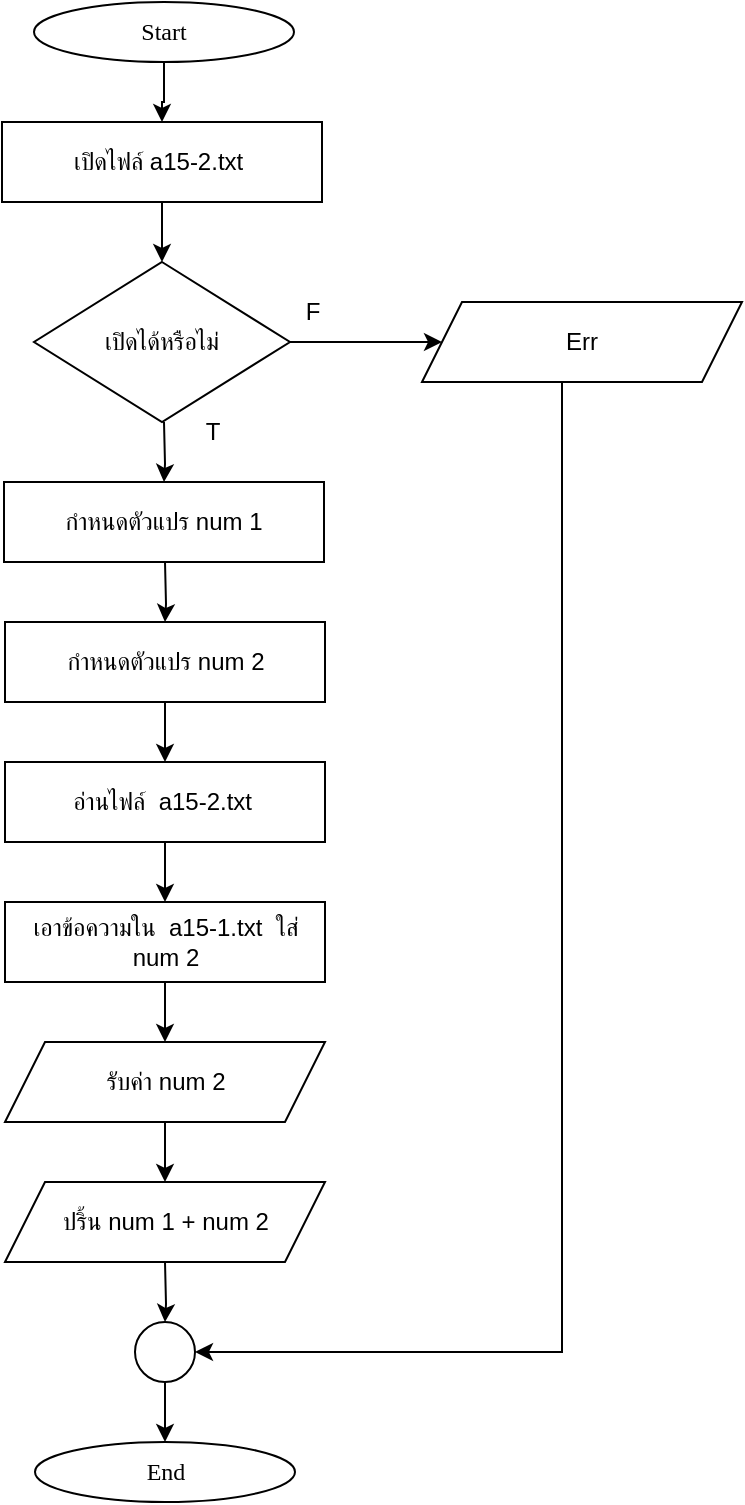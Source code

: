 <mxfile version="25.0.3">
  <diagram name="Page-1" id="Ri_1I_NbojaRylq7Qz1U">
    <mxGraphModel dx="1445" dy="1423" grid="1" gridSize="10" guides="1" tooltips="1" connect="1" arrows="1" fold="1" page="1" pageScale="1" pageWidth="850" pageHeight="1100" math="0" shadow="0">
      <root>
        <mxCell id="0" />
        <mxCell id="1" parent="0" />
        <mxCell id="CR9fjoYsBnIUi-pqQ0-4-1" value="" style="edgeStyle=orthogonalEdgeStyle;rounded=0;orthogonalLoop=1;jettySize=auto;html=1;" edge="1" parent="1" source="CR9fjoYsBnIUi-pqQ0-4-2" target="CR9fjoYsBnIUi-pqQ0-4-4">
          <mxGeometry relative="1" as="geometry" />
        </mxCell>
        <mxCell id="CR9fjoYsBnIUi-pqQ0-4-2" value="&lt;font data-font-src=&quot;https://fonts.googleapis.com/css?family=Sarabun&quot; face=&quot;Sarabun&quot;&gt;Start&lt;/font&gt;" style="ellipse;whiteSpace=wrap;html=1;" vertex="1" parent="1">
          <mxGeometry x="-664.0" y="-1040" width="130" height="30" as="geometry" />
        </mxCell>
        <mxCell id="CR9fjoYsBnIUi-pqQ0-4-3" value="" style="edgeStyle=orthogonalEdgeStyle;rounded=0;orthogonalLoop=1;jettySize=auto;html=1;" edge="1" parent="1" source="CR9fjoYsBnIUi-pqQ0-4-4" target="CR9fjoYsBnIUi-pqQ0-4-7">
          <mxGeometry relative="1" as="geometry" />
        </mxCell>
        <mxCell id="CR9fjoYsBnIUi-pqQ0-4-4" value="เปิดไฟล์&amp;nbsp;a15-2.txt&amp;nbsp;&lt;span style=&quot;color: rgba(0, 0, 0, 0); font-family: monospace; font-size: 0px; text-align: start; text-wrap-mode: nowrap;&quot;&gt;%3CmxGraphModel%3E%3Croot%3E%3CmxCell%20id%3D%220%22%2F%3E%3CmxCell%20id%3D%221%22%20parent%3D%220%22%2F%3E%3CmxCell%20id%3D%222%22%20value%3D%22%E0%B8%81%E0%B8%B3%E0%B8%AB%E0%B8%99%E0%B8%94%E0%B8%95%E0%B8%B1%E0%B8%A7%E0%B9%81%E0%B8%9B%E0%B8%A3%20arr%22%20style%3D%22rounded%3D0%3BwhiteSpace%3Dwrap%3Bhtml%3D1%3B%22%20vertex%3D%221%22%20parent%3D%221%22%3E%3CmxGeometry%20x%3D%22-680%22%20y%3D%22-980%22%20width%3D%22160%22%20height%3D%2240%22%20as%3D%22geometry%22%2F%3E%3C%2FmxCell%3E%3C%2Froot%3E%3C%2FmxGraphModel%3E&lt;/span&gt;" style="rounded=0;whiteSpace=wrap;html=1;" vertex="1" parent="1">
          <mxGeometry x="-680" y="-980" width="160" height="40" as="geometry" />
        </mxCell>
        <mxCell id="CR9fjoYsBnIUi-pqQ0-4-5" value="" style="edgeStyle=orthogonalEdgeStyle;rounded=0;orthogonalLoop=1;jettySize=auto;html=1;" edge="1" parent="1" target="CR9fjoYsBnIUi-pqQ0-4-9">
          <mxGeometry relative="1" as="geometry">
            <mxPoint x="-598.5" y="-760" as="sourcePoint" />
          </mxGeometry>
        </mxCell>
        <mxCell id="CR9fjoYsBnIUi-pqQ0-4-6" value="" style="edgeStyle=orthogonalEdgeStyle;rounded=0;orthogonalLoop=1;jettySize=auto;html=1;" edge="1" parent="1" source="CR9fjoYsBnIUi-pqQ0-4-7" target="CR9fjoYsBnIUi-pqQ0-4-17">
          <mxGeometry relative="1" as="geometry" />
        </mxCell>
        <mxCell id="CR9fjoYsBnIUi-pqQ0-4-7" value="เปิดได้หรือไม่" style="rhombus;whiteSpace=wrap;html=1;" vertex="1" parent="1">
          <mxGeometry x="-664" y="-910" width="128" height="80" as="geometry" />
        </mxCell>
        <mxCell id="CR9fjoYsBnIUi-pqQ0-4-8" value="" style="edgeStyle=orthogonalEdgeStyle;rounded=0;orthogonalLoop=1;jettySize=auto;html=1;" edge="1" parent="1" source="CR9fjoYsBnIUi-pqQ0-4-9" target="CR9fjoYsBnIUi-pqQ0-4-11">
          <mxGeometry relative="1" as="geometry" />
        </mxCell>
        <mxCell id="CR9fjoYsBnIUi-pqQ0-4-9" value="กำหนดตัวแปร num 2" style="rounded=0;whiteSpace=wrap;html=1;" vertex="1" parent="1">
          <mxGeometry x="-678.5" y="-730" width="160" height="40" as="geometry" />
        </mxCell>
        <mxCell id="CR9fjoYsBnIUi-pqQ0-4-10" value="" style="edgeStyle=orthogonalEdgeStyle;rounded=0;orthogonalLoop=1;jettySize=auto;html=1;" edge="1" parent="1" source="CR9fjoYsBnIUi-pqQ0-4-11" target="CR9fjoYsBnIUi-pqQ0-4-13">
          <mxGeometry relative="1" as="geometry" />
        </mxCell>
        <mxCell id="CR9fjoYsBnIUi-pqQ0-4-11" value="อ่านไฟล์&amp;nbsp;&amp;nbsp;a15-2.txt&amp;nbsp;" style="rounded=0;whiteSpace=wrap;html=1;" vertex="1" parent="1">
          <mxGeometry x="-678.5" y="-660" width="160" height="40" as="geometry" />
        </mxCell>
        <mxCell id="CR9fjoYsBnIUi-pqQ0-4-24" value="" style="edgeStyle=orthogonalEdgeStyle;rounded=0;orthogonalLoop=1;jettySize=auto;html=1;" edge="1" parent="1" source="CR9fjoYsBnIUi-pqQ0-4-13" target="CR9fjoYsBnIUi-pqQ0-4-23">
          <mxGeometry relative="1" as="geometry" />
        </mxCell>
        <mxCell id="CR9fjoYsBnIUi-pqQ0-4-13" value="เอาข้อความใน&amp;nbsp;&amp;nbsp;a15-1.txt&amp;nbsp; ใส่ num 2" style="rounded=0;whiteSpace=wrap;html=1;" vertex="1" parent="1">
          <mxGeometry x="-678.5" y="-590" width="160" height="40" as="geometry" />
        </mxCell>
        <mxCell id="CR9fjoYsBnIUi-pqQ0-4-14" value="" style="edgeStyle=orthogonalEdgeStyle;rounded=0;orthogonalLoop=1;jettySize=auto;html=1;" edge="1" parent="1" target="CR9fjoYsBnIUi-pqQ0-4-20">
          <mxGeometry relative="1" as="geometry">
            <mxPoint x="-598.5" y="-410" as="sourcePoint" />
          </mxGeometry>
        </mxCell>
        <mxCell id="CR9fjoYsBnIUi-pqQ0-4-27" style="edgeStyle=orthogonalEdgeStyle;rounded=0;orthogonalLoop=1;jettySize=auto;html=1;entryX=1;entryY=0.5;entryDx=0;entryDy=0;" edge="1" parent="1" source="CR9fjoYsBnIUi-pqQ0-4-17" target="CR9fjoYsBnIUi-pqQ0-4-20">
          <mxGeometry relative="1" as="geometry">
            <Array as="points">
              <mxPoint x="-400" y="-365" />
            </Array>
          </mxGeometry>
        </mxCell>
        <mxCell id="CR9fjoYsBnIUi-pqQ0-4-17" value="Err" style="rounded=0;whiteSpace=wrap;html=1;shape=parallelogram;perimeter=parallelogramPerimeter;fixedSize=1;" vertex="1" parent="1">
          <mxGeometry x="-470" y="-890" width="160" height="40" as="geometry" />
        </mxCell>
        <mxCell id="CR9fjoYsBnIUi-pqQ0-4-18" value="&lt;font data-font-src=&quot;https://fonts.googleapis.com/css?family=Sarabun&quot; face=&quot;Sarabun&quot;&gt;End&lt;/font&gt;" style="ellipse;whiteSpace=wrap;html=1;" vertex="1" parent="1">
          <mxGeometry x="-663.5" y="-320" width="130" height="30" as="geometry" />
        </mxCell>
        <mxCell id="CR9fjoYsBnIUi-pqQ0-4-19" value="" style="edgeStyle=orthogonalEdgeStyle;rounded=0;orthogonalLoop=1;jettySize=auto;html=1;" edge="1" parent="1" source="CR9fjoYsBnIUi-pqQ0-4-20">
          <mxGeometry relative="1" as="geometry">
            <mxPoint x="-598.5" y="-320" as="targetPoint" />
          </mxGeometry>
        </mxCell>
        <mxCell id="CR9fjoYsBnIUi-pqQ0-4-20" value="" style="ellipse;whiteSpace=wrap;html=1;aspect=fixed;" vertex="1" parent="1">
          <mxGeometry x="-613.5" y="-380" width="30" height="30" as="geometry" />
        </mxCell>
        <mxCell id="CR9fjoYsBnIUi-pqQ0-4-21" value="" style="edgeStyle=orthogonalEdgeStyle;rounded=0;orthogonalLoop=1;jettySize=auto;html=1;" edge="1" target="CR9fjoYsBnIUi-pqQ0-4-22" parent="1">
          <mxGeometry relative="1" as="geometry">
            <mxPoint x="-599" y="-830" as="sourcePoint" />
          </mxGeometry>
        </mxCell>
        <mxCell id="CR9fjoYsBnIUi-pqQ0-4-22" value="กำหนดตัวแปร num 1" style="rounded=0;whiteSpace=wrap;html=1;" vertex="1" parent="1">
          <mxGeometry x="-679" y="-800" width="160" height="40" as="geometry" />
        </mxCell>
        <mxCell id="CR9fjoYsBnIUi-pqQ0-4-26" value="" style="edgeStyle=orthogonalEdgeStyle;rounded=0;orthogonalLoop=1;jettySize=auto;html=1;" edge="1" parent="1" source="CR9fjoYsBnIUi-pqQ0-4-23" target="CR9fjoYsBnIUi-pqQ0-4-25">
          <mxGeometry relative="1" as="geometry" />
        </mxCell>
        <mxCell id="CR9fjoYsBnIUi-pqQ0-4-23" value="รับค่า num 2" style="rounded=0;whiteSpace=wrap;html=1;shape=parallelogram;perimeter=parallelogramPerimeter;fixedSize=1;" vertex="1" parent="1">
          <mxGeometry x="-678.5" y="-520" width="160" height="40" as="geometry" />
        </mxCell>
        <mxCell id="CR9fjoYsBnIUi-pqQ0-4-25" value="ปริ้น num 1 + num 2" style="rounded=0;whiteSpace=wrap;html=1;shape=parallelogram;perimeter=parallelogramPerimeter;fixedSize=1;" vertex="1" parent="1">
          <mxGeometry x="-678.5" y="-450" width="160" height="40" as="geometry" />
        </mxCell>
        <mxCell id="CR9fjoYsBnIUi-pqQ0-4-29" value="T" style="text;html=1;align=center;verticalAlign=middle;resizable=0;points=[];autosize=1;strokeColor=none;fillColor=none;" vertex="1" parent="1">
          <mxGeometry x="-590" y="-840" width="30" height="30" as="geometry" />
        </mxCell>
        <mxCell id="CR9fjoYsBnIUi-pqQ0-4-30" value="F" style="text;html=1;align=center;verticalAlign=middle;resizable=0;points=[];autosize=1;strokeColor=none;fillColor=none;" vertex="1" parent="1">
          <mxGeometry x="-540" y="-900" width="30" height="30" as="geometry" />
        </mxCell>
      </root>
    </mxGraphModel>
  </diagram>
</mxfile>
